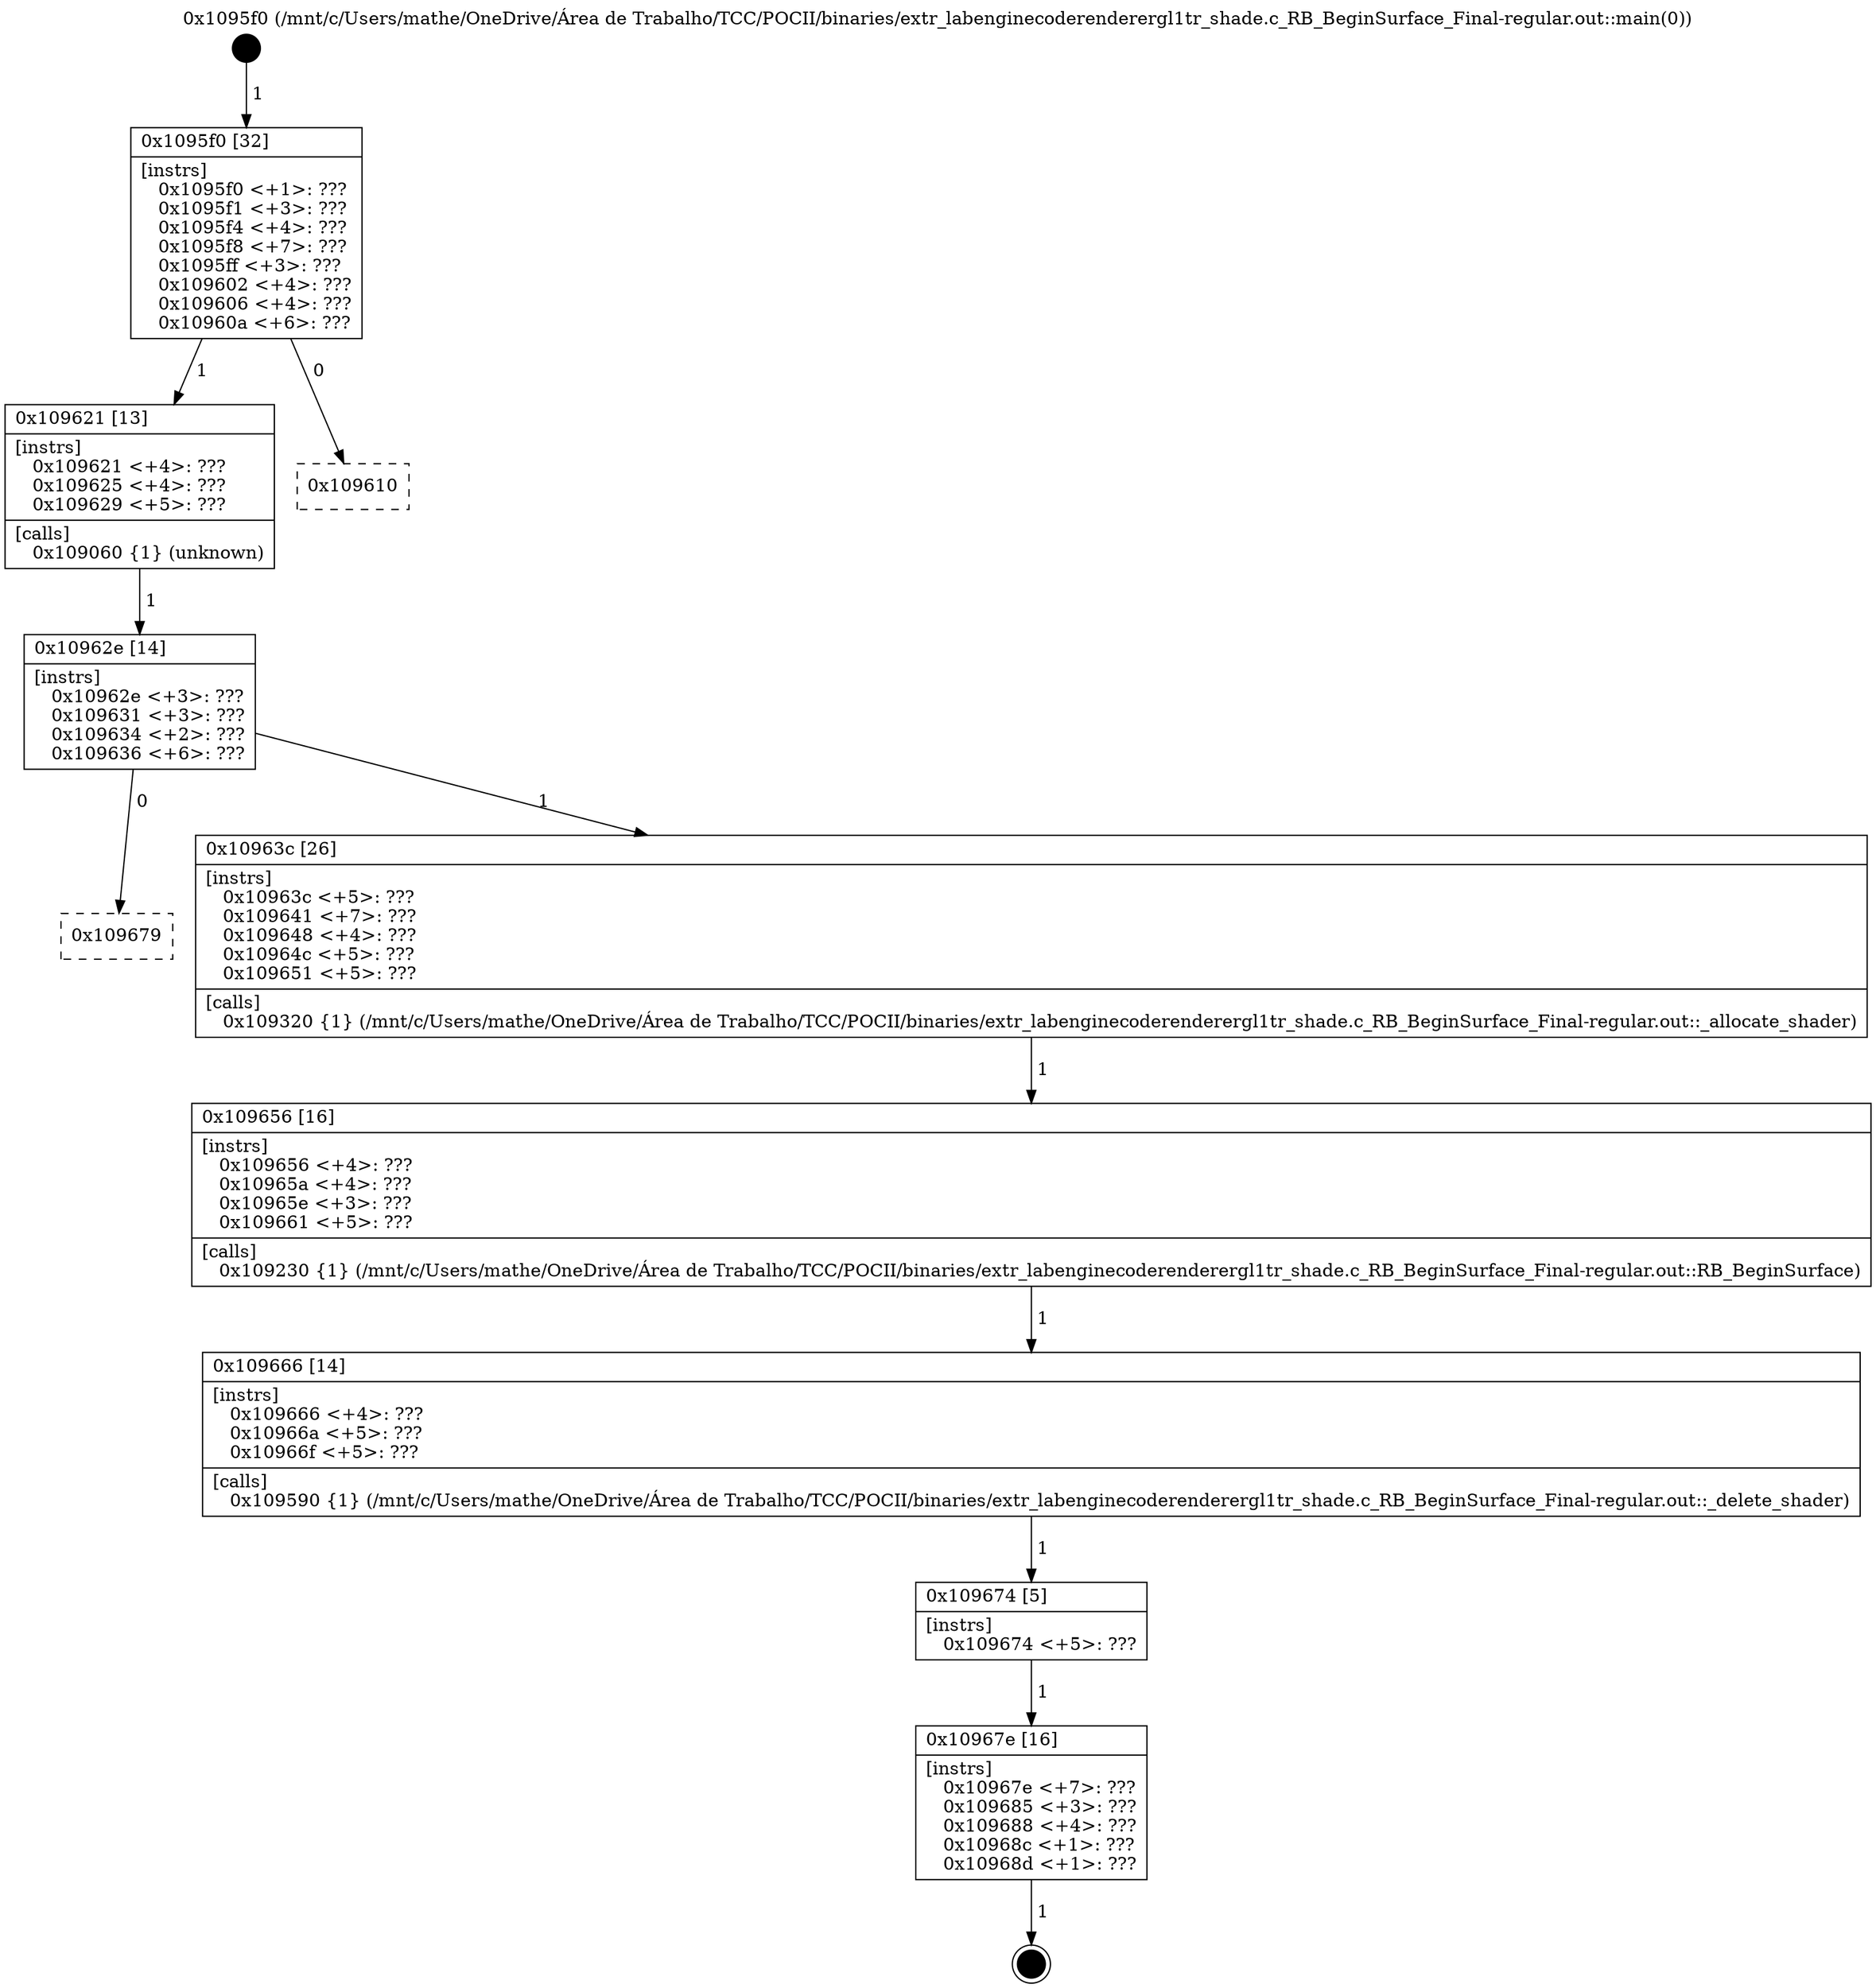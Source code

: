 digraph "0x1095f0" {
  label = "0x1095f0 (/mnt/c/Users/mathe/OneDrive/Área de Trabalho/TCC/POCII/binaries/extr_labenginecoderenderergl1tr_shade.c_RB_BeginSurface_Final-regular.out::main(0))"
  labelloc = "t"
  node[shape=record]

  Entry [label="",width=0.3,height=0.3,shape=circle,fillcolor=black,style=filled]
  "0x1095f0" [label="{
     0x1095f0 [32]\l
     | [instrs]\l
     &nbsp;&nbsp;0x1095f0 \<+1\>: ???\l
     &nbsp;&nbsp;0x1095f1 \<+3\>: ???\l
     &nbsp;&nbsp;0x1095f4 \<+4\>: ???\l
     &nbsp;&nbsp;0x1095f8 \<+7\>: ???\l
     &nbsp;&nbsp;0x1095ff \<+3\>: ???\l
     &nbsp;&nbsp;0x109602 \<+4\>: ???\l
     &nbsp;&nbsp;0x109606 \<+4\>: ???\l
     &nbsp;&nbsp;0x10960a \<+6\>: ???\l
  }"]
  "0x109621" [label="{
     0x109621 [13]\l
     | [instrs]\l
     &nbsp;&nbsp;0x109621 \<+4\>: ???\l
     &nbsp;&nbsp;0x109625 \<+4\>: ???\l
     &nbsp;&nbsp;0x109629 \<+5\>: ???\l
     | [calls]\l
     &nbsp;&nbsp;0x109060 \{1\} (unknown)\l
  }"]
  "0x109610" [label="{
     0x109610\l
  }", style=dashed]
  "0x10962e" [label="{
     0x10962e [14]\l
     | [instrs]\l
     &nbsp;&nbsp;0x10962e \<+3\>: ???\l
     &nbsp;&nbsp;0x109631 \<+3\>: ???\l
     &nbsp;&nbsp;0x109634 \<+2\>: ???\l
     &nbsp;&nbsp;0x109636 \<+6\>: ???\l
  }"]
  "0x109679" [label="{
     0x109679\l
  }", style=dashed]
  "0x10963c" [label="{
     0x10963c [26]\l
     | [instrs]\l
     &nbsp;&nbsp;0x10963c \<+5\>: ???\l
     &nbsp;&nbsp;0x109641 \<+7\>: ???\l
     &nbsp;&nbsp;0x109648 \<+4\>: ???\l
     &nbsp;&nbsp;0x10964c \<+5\>: ???\l
     &nbsp;&nbsp;0x109651 \<+5\>: ???\l
     | [calls]\l
     &nbsp;&nbsp;0x109320 \{1\} (/mnt/c/Users/mathe/OneDrive/Área de Trabalho/TCC/POCII/binaries/extr_labenginecoderenderergl1tr_shade.c_RB_BeginSurface_Final-regular.out::_allocate_shader)\l
  }"]
  Exit [label="",width=0.3,height=0.3,shape=circle,fillcolor=black,style=filled,peripheries=2]
  "0x109656" [label="{
     0x109656 [16]\l
     | [instrs]\l
     &nbsp;&nbsp;0x109656 \<+4\>: ???\l
     &nbsp;&nbsp;0x10965a \<+4\>: ???\l
     &nbsp;&nbsp;0x10965e \<+3\>: ???\l
     &nbsp;&nbsp;0x109661 \<+5\>: ???\l
     | [calls]\l
     &nbsp;&nbsp;0x109230 \{1\} (/mnt/c/Users/mathe/OneDrive/Área de Trabalho/TCC/POCII/binaries/extr_labenginecoderenderergl1tr_shade.c_RB_BeginSurface_Final-regular.out::RB_BeginSurface)\l
  }"]
  "0x109666" [label="{
     0x109666 [14]\l
     | [instrs]\l
     &nbsp;&nbsp;0x109666 \<+4\>: ???\l
     &nbsp;&nbsp;0x10966a \<+5\>: ???\l
     &nbsp;&nbsp;0x10966f \<+5\>: ???\l
     | [calls]\l
     &nbsp;&nbsp;0x109590 \{1\} (/mnt/c/Users/mathe/OneDrive/Área de Trabalho/TCC/POCII/binaries/extr_labenginecoderenderergl1tr_shade.c_RB_BeginSurface_Final-regular.out::_delete_shader)\l
  }"]
  "0x109674" [label="{
     0x109674 [5]\l
     | [instrs]\l
     &nbsp;&nbsp;0x109674 \<+5\>: ???\l
  }"]
  "0x10967e" [label="{
     0x10967e [16]\l
     | [instrs]\l
     &nbsp;&nbsp;0x10967e \<+7\>: ???\l
     &nbsp;&nbsp;0x109685 \<+3\>: ???\l
     &nbsp;&nbsp;0x109688 \<+4\>: ???\l
     &nbsp;&nbsp;0x10968c \<+1\>: ???\l
     &nbsp;&nbsp;0x10968d \<+1\>: ???\l
  }"]
  Entry -> "0x1095f0" [label=" 1"]
  "0x1095f0" -> "0x109621" [label=" 1"]
  "0x1095f0" -> "0x109610" [label=" 0"]
  "0x109621" -> "0x10962e" [label=" 1"]
  "0x10962e" -> "0x109679" [label=" 0"]
  "0x10962e" -> "0x10963c" [label=" 1"]
  "0x10967e" -> Exit [label=" 1"]
  "0x10963c" -> "0x109656" [label=" 1"]
  "0x109656" -> "0x109666" [label=" 1"]
  "0x109666" -> "0x109674" [label=" 1"]
  "0x109674" -> "0x10967e" [label=" 1"]
}
